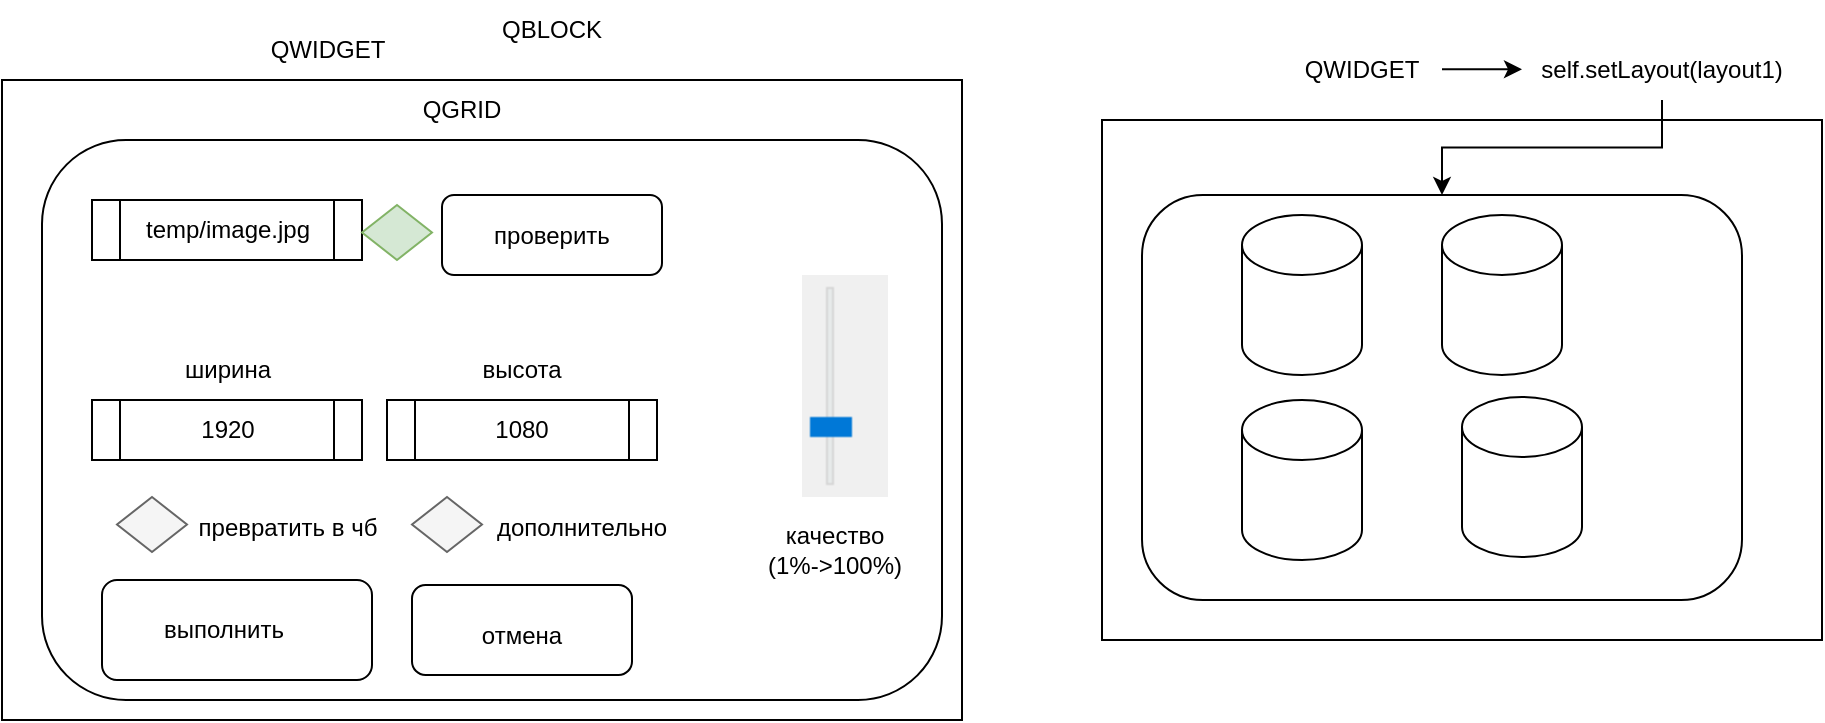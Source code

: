 <mxfile version="19.0.3" type="device"><diagram id="C5RBs43oDa-KdzZeNtuy" name="Page-1"><mxGraphModel dx="652" dy="383" grid="1" gridSize="10" guides="1" tooltips="1" connect="1" arrows="1" fold="1" page="0" pageScale="1" pageWidth="827" pageHeight="1169" math="0" shadow="0"><root><mxCell id="WIyWlLk6GJQsqaUBKTNV-0"/><mxCell id="WIyWlLk6GJQsqaUBKTNV-1" parent="WIyWlLk6GJQsqaUBKTNV-0"/><mxCell id="4VkWZRU_toLVFdk2MZ-W-1" value="" style="rounded=0;whiteSpace=wrap;html=1;" parent="WIyWlLk6GJQsqaUBKTNV-1" vertex="1"><mxGeometry x="340" y="310" width="480" height="320" as="geometry"/></mxCell><mxCell id="XOWpjwcL0Y2tyrRD1wKN-16" value="" style="rounded=1;whiteSpace=wrap;html=1;" vertex="1" parent="WIyWlLk6GJQsqaUBKTNV-1"><mxGeometry x="360" y="340" width="450" height="280" as="geometry"/></mxCell><mxCell id="4VkWZRU_toLVFdk2MZ-W-4" value="" style="rounded=1;whiteSpace=wrap;html=1;" parent="WIyWlLk6GJQsqaUBKTNV-1" vertex="1"><mxGeometry x="390" y="560" width="135" height="50" as="geometry"/></mxCell><mxCell id="4VkWZRU_toLVFdk2MZ-W-5" value="выполнить" style="text;html=1;strokeColor=none;fillColor=none;align=center;verticalAlign=middle;whiteSpace=wrap;rounded=0;" parent="WIyWlLk6GJQsqaUBKTNV-1" vertex="1"><mxGeometry x="417.5" y="570" width="66.25" height="30" as="geometry"/></mxCell><mxCell id="4VkWZRU_toLVFdk2MZ-W-6" value="" style="rounded=1;whiteSpace=wrap;html=1;" parent="WIyWlLk6GJQsqaUBKTNV-1" vertex="1"><mxGeometry x="560" y="367.5" width="110" height="40" as="geometry"/></mxCell><mxCell id="4VkWZRU_toLVFdk2MZ-W-7" value="проверить" style="text;html=1;strokeColor=none;fillColor=none;align=center;verticalAlign=middle;whiteSpace=wrap;rounded=0;" parent="WIyWlLk6GJQsqaUBKTNV-1" vertex="1"><mxGeometry x="580" y="377.5" width="70" height="20" as="geometry"/></mxCell><mxCell id="4VkWZRU_toLVFdk2MZ-W-9" value="" style="rounded=1;whiteSpace=wrap;html=1;" parent="WIyWlLk6GJQsqaUBKTNV-1" vertex="1"><mxGeometry x="545" y="562.5" width="110" height="45" as="geometry"/></mxCell><mxCell id="4VkWZRU_toLVFdk2MZ-W-11" value="" style="shape=process;whiteSpace=wrap;html=1;backgroundOutline=1;" parent="WIyWlLk6GJQsqaUBKTNV-1" vertex="1"><mxGeometry x="385" y="370" width="135" height="30" as="geometry"/></mxCell><mxCell id="4VkWZRU_toLVFdk2MZ-W-10" value="отмена" style="text;html=1;strokeColor=none;fillColor=none;align=center;verticalAlign=middle;whiteSpace=wrap;rounded=0;" parent="WIyWlLk6GJQsqaUBKTNV-1" vertex="1"><mxGeometry x="570" y="572.5" width="60" height="30" as="geometry"/></mxCell><mxCell id="4VkWZRU_toLVFdk2MZ-W-2" value="temp/image.jpg" style="text;html=1;strokeColor=none;fillColor=none;align=center;verticalAlign=middle;whiteSpace=wrap;rounded=0;" parent="WIyWlLk6GJQsqaUBKTNV-1" vertex="1"><mxGeometry x="417.5" y="355" width="70" height="60" as="geometry"/></mxCell><mxCell id="4VkWZRU_toLVFdk2MZ-W-12" value="" style="shape=image;verticalLabelPosition=bottom;labelBackgroundColor=default;verticalAlign=top;aspect=fixed;imageAspect=0;image=data:image/png,iVBORw0KGgoAAAANSUhEUgAAACsAAABvCAYAAAB1lDm6AAAAAXNSR0IArs4c6QAAAARnQU1BAACxjwv8YQUAAAAJcEhZcwAADsMAAA7DAcdvqGQAAADhSURBVHhe7dxBCoJAGEDhqRMUuGlO2hE86bQRmhso6t+qVdazJt4Hg//yIYMgOB5qrWNqxDGuTTCWYizl5adBKSWmVc45Jt6mO3vuumXtzT1LMZZiLMVYirEUYynGUoylGEsxlmIsxViKsRRjKcZSjKUYSzGWYizFWIqxFGMpxlKMpRhLMZZiLMVYirEUYynGUpqKffrY99TfYvqcer3E9B63AcVYirEUYylNxW46rvI4/XEfht8/rvItxlKMpRhLMZZiLMVYirEUYynGUoyl/H/s/Ao+r7350xuKsRRjGSlNNsgl5SD/peMAAAAASUVORK5CYII=;" parent="WIyWlLk6GJQsqaUBKTNV-1" vertex="1"><mxGeometry x="740" y="407.5" width="43" height="111" as="geometry"/></mxCell><mxCell id="4VkWZRU_toLVFdk2MZ-W-13" value="качество (1%-&amp;gt;100%)" style="text;html=1;strokeColor=none;fillColor=none;align=center;verticalAlign=middle;whiteSpace=wrap;rounded=0;" parent="WIyWlLk6GJQsqaUBKTNV-1" vertex="1"><mxGeometry x="720" y="530" width="73" height="30" as="geometry"/></mxCell><mxCell id="4VkWZRU_toLVFdk2MZ-W-14" value="" style="rhombus;whiteSpace=wrap;html=1;fillColor=#d5e8d4;strokeColor=#82b366;" parent="WIyWlLk6GJQsqaUBKTNV-1" vertex="1"><mxGeometry x="520" y="372.5" width="35" height="27.5" as="geometry"/></mxCell><mxCell id="4VkWZRU_toLVFdk2MZ-W-16" value="" style="shape=process;whiteSpace=wrap;html=1;backgroundOutline=1;" parent="WIyWlLk6GJQsqaUBKTNV-1" vertex="1"><mxGeometry x="385" y="470" width="135" height="30" as="geometry"/></mxCell><mxCell id="4VkWZRU_toLVFdk2MZ-W-17" value="" style="shape=process;whiteSpace=wrap;html=1;backgroundOutline=1;" parent="WIyWlLk6GJQsqaUBKTNV-1" vertex="1"><mxGeometry x="532.5" y="470" width="135" height="30" as="geometry"/></mxCell><mxCell id="4VkWZRU_toLVFdk2MZ-W-18" value="ширина" style="text;html=1;strokeColor=none;fillColor=none;align=center;verticalAlign=middle;whiteSpace=wrap;rounded=0;" parent="WIyWlLk6GJQsqaUBKTNV-1" vertex="1"><mxGeometry x="423" y="440" width="60" height="30" as="geometry"/></mxCell><mxCell id="4VkWZRU_toLVFdk2MZ-W-19" value="высота" style="text;html=1;strokeColor=none;fillColor=none;align=center;verticalAlign=middle;whiteSpace=wrap;rounded=0;" parent="WIyWlLk6GJQsqaUBKTNV-1" vertex="1"><mxGeometry x="570" y="440" width="60" height="30" as="geometry"/></mxCell><mxCell id="4VkWZRU_toLVFdk2MZ-W-20" value="1920" style="text;html=1;strokeColor=none;fillColor=none;align=center;verticalAlign=middle;whiteSpace=wrap;rounded=0;" parent="WIyWlLk6GJQsqaUBKTNV-1" vertex="1"><mxGeometry x="422.5" y="470" width="60" height="30" as="geometry"/></mxCell><mxCell id="4VkWZRU_toLVFdk2MZ-W-21" value="1080" style="text;html=1;strokeColor=none;fillColor=none;align=center;verticalAlign=middle;whiteSpace=wrap;rounded=0;" parent="WIyWlLk6GJQsqaUBKTNV-1" vertex="1"><mxGeometry x="570" y="470" width="60" height="30" as="geometry"/></mxCell><mxCell id="4VkWZRU_toLVFdk2MZ-W-22" value="" style="rhombus;whiteSpace=wrap;html=1;fillColor=#f5f5f5;fontColor=#333333;strokeColor=#666666;" parent="WIyWlLk6GJQsqaUBKTNV-1" vertex="1"><mxGeometry x="397.5" y="518.5" width="35" height="27.5" as="geometry"/></mxCell><mxCell id="4VkWZRU_toLVFdk2MZ-W-23" value="превратить в чб" style="text;html=1;strokeColor=none;fillColor=none;align=center;verticalAlign=middle;whiteSpace=wrap;rounded=0;" parent="WIyWlLk6GJQsqaUBKTNV-1" vertex="1"><mxGeometry x="432.5" y="518.5" width="100" height="30" as="geometry"/></mxCell><mxCell id="XOWpjwcL0Y2tyrRD1wKN-2" value="" style="rhombus;whiteSpace=wrap;html=1;fillColor=#f5f5f5;fontColor=#333333;strokeColor=#666666;" vertex="1" parent="WIyWlLk6GJQsqaUBKTNV-1"><mxGeometry x="545" y="518.5" width="35" height="27.5" as="geometry"/></mxCell><mxCell id="XOWpjwcL0Y2tyrRD1wKN-3" value="дополнительно" style="text;html=1;strokeColor=none;fillColor=none;align=center;verticalAlign=middle;whiteSpace=wrap;rounded=0;" vertex="1" parent="WIyWlLk6GJQsqaUBKTNV-1"><mxGeometry x="580" y="518.5" width="100" height="30" as="geometry"/></mxCell><mxCell id="XOWpjwcL0Y2tyrRD1wKN-4" value="" style="rounded=0;whiteSpace=wrap;html=1;" vertex="1" parent="WIyWlLk6GJQsqaUBKTNV-1"><mxGeometry x="890" y="330" width="360" height="260" as="geometry"/></mxCell><mxCell id="XOWpjwcL0Y2tyrRD1wKN-5" value="QWIDGET" style="text;html=1;strokeColor=none;fillColor=none;align=center;verticalAlign=middle;whiteSpace=wrap;rounded=0;" vertex="1" parent="WIyWlLk6GJQsqaUBKTNV-1"><mxGeometry x="990" y="290" width="60" height="30" as="geometry"/></mxCell><mxCell id="XOWpjwcL0Y2tyrRD1wKN-11" style="edgeStyle=orthogonalEdgeStyle;rounded=0;orthogonalLoop=1;jettySize=auto;html=1;entryX=0.5;entryY=0;entryDx=0;entryDy=0;" edge="1" parent="WIyWlLk6GJQsqaUBKTNV-1" source="XOWpjwcL0Y2tyrRD1wKN-6" target="XOWpjwcL0Y2tyrRD1wKN-9"><mxGeometry relative="1" as="geometry"/></mxCell><mxCell id="XOWpjwcL0Y2tyrRD1wKN-6" value="self.setLayout(layout1)" style="text;html=1;strokeColor=none;fillColor=none;align=center;verticalAlign=middle;whiteSpace=wrap;rounded=0;" vertex="1" parent="WIyWlLk6GJQsqaUBKTNV-1"><mxGeometry x="1140" y="290" width="60" height="30" as="geometry"/></mxCell><mxCell id="XOWpjwcL0Y2tyrRD1wKN-8" value="" style="endArrow=classic;html=1;rounded=0;" edge="1" parent="WIyWlLk6GJQsqaUBKTNV-1"><mxGeometry width="50" height="50" relative="1" as="geometry"><mxPoint x="1060" y="304.66" as="sourcePoint"/><mxPoint x="1100" y="304.66" as="targetPoint"/></mxGeometry></mxCell><mxCell id="XOWpjwcL0Y2tyrRD1wKN-9" value="" style="rounded=1;whiteSpace=wrap;html=1;" vertex="1" parent="WIyWlLk6GJQsqaUBKTNV-1"><mxGeometry x="910" y="367.5" width="300" height="202.5" as="geometry"/></mxCell><mxCell id="XOWpjwcL0Y2tyrRD1wKN-12" value="" style="shape=cylinder3;whiteSpace=wrap;html=1;boundedLbl=1;backgroundOutline=1;size=15;" vertex="1" parent="WIyWlLk6GJQsqaUBKTNV-1"><mxGeometry x="1060" y="377.5" width="60" height="80" as="geometry"/></mxCell><mxCell id="XOWpjwcL0Y2tyrRD1wKN-13" value="" style="shape=cylinder3;whiteSpace=wrap;html=1;boundedLbl=1;backgroundOutline=1;size=15;" vertex="1" parent="WIyWlLk6GJQsqaUBKTNV-1"><mxGeometry x="960" y="377.5" width="60" height="80" as="geometry"/></mxCell><mxCell id="XOWpjwcL0Y2tyrRD1wKN-14" value="" style="shape=cylinder3;whiteSpace=wrap;html=1;boundedLbl=1;backgroundOutline=1;size=15;" vertex="1" parent="WIyWlLk6GJQsqaUBKTNV-1"><mxGeometry x="1070" y="468.5" width="60" height="80" as="geometry"/></mxCell><mxCell id="XOWpjwcL0Y2tyrRD1wKN-15" value="" style="shape=cylinder3;whiteSpace=wrap;html=1;boundedLbl=1;backgroundOutline=1;size=15;" vertex="1" parent="WIyWlLk6GJQsqaUBKTNV-1"><mxGeometry x="960" y="470" width="60" height="80" as="geometry"/></mxCell><mxCell id="XOWpjwcL0Y2tyrRD1wKN-17" value="QWIDGET" style="text;html=1;strokeColor=none;fillColor=none;align=center;verticalAlign=middle;whiteSpace=wrap;rounded=0;" vertex="1" parent="WIyWlLk6GJQsqaUBKTNV-1"><mxGeometry x="472.5" y="280" width="60" height="30" as="geometry"/></mxCell><mxCell id="XOWpjwcL0Y2tyrRD1wKN-18" value="QGRID" style="text;html=1;strokeColor=none;fillColor=none;align=center;verticalAlign=middle;whiteSpace=wrap;rounded=0;" vertex="1" parent="WIyWlLk6GJQsqaUBKTNV-1"><mxGeometry x="540" y="310" width="60" height="30" as="geometry"/></mxCell><mxCell id="XOWpjwcL0Y2tyrRD1wKN-19" value="QBLOCK" style="text;html=1;strokeColor=none;fillColor=none;align=center;verticalAlign=middle;whiteSpace=wrap;rounded=0;" vertex="1" parent="WIyWlLk6GJQsqaUBKTNV-1"><mxGeometry x="585" y="270" width="60" height="30" as="geometry"/></mxCell></root></mxGraphModel></diagram></mxfile>
